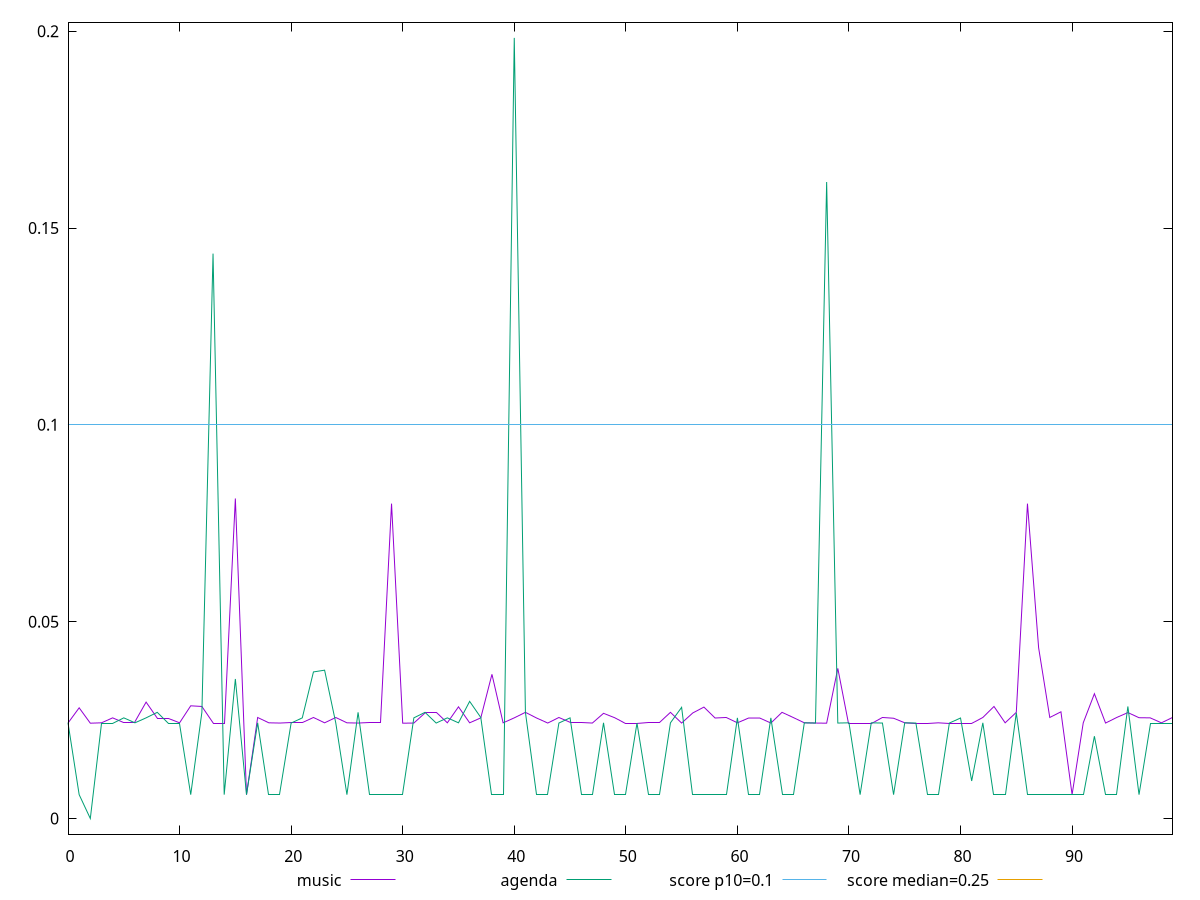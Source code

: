 reset

$music <<EOF
0 0.024251628981696235
1 0.028121257887946238
2 0.024215007887946234
3 0.024310222731696238
4 0.025569988356696237
5 0.024310222731696238
6 0.024310222731696238
7 0.029569011794196236
8 0.02547233210669624
9 0.02547233210669624
10 0.024310222731696238
11 0.02863151179419624
12 0.028463054762946232
13 0.024251628981696235
14 0.024251628981696235
15 0.08130050288306344
16 0.006063152419196235
17 0.025665203200446237
18 0.024310222731696238
19 0.024251628981696235
20 0.024310222731696238
21 0.024310222731696238
22 0.025665203200446237
23 0.024310222731696238
24 0.025665203200446237
25 0.024310222731696238
26 0.024251628981696235
27 0.024310222731696238
28 0.024310222731696238
29 0.07998214350806344
30 0.024215007887946234
31 0.024251628981696235
32 0.026973796950446237
33 0.026973796950446237
34 0.024310222731696238
35 0.028375164137946236
36 0.024310222731696238
37 0.025569988356696237
38 0.036636882887946226
39 0.024310222731696238
40 0.025569988356696237
41 0.026973796950446237
42 0.025530925856696238
43 0.024251628981696235
44 0.025665203200446237
45 0.024310222731696238
46 0.024310222731696238
47 0.024251628981696235
48 0.02671989070044624
49 0.025604168044196237
50 0.024251628981696235
51 0.024251628981696235
52 0.024310222731696238
53 0.024310222731696238
54 0.026973796950446237
55 0.024251628981696235
56 0.026815105544196235
57 0.028304363356696238
58 0.025530925856696238
59 0.025665203200446237
60 0.024310222731696238
61 0.025521160231696236
62 0.025530925856696238
63 0.024251628981696235
64 0.026973796950446237
65 0.025665203200446237
66 0.024310222731696238
67 0.024251628981696235
68 0.024215007887946234
69 0.038143067783779565
70 0.024251628981696235
71 0.024251628981696235
72 0.024251628981696235
73 0.025665203200446237
74 0.02547233210669624
75 0.024310222731696238
76 0.024251628981696235
77 0.024251628981696235
78 0.024310222731696238
79 0.024251628981696235
80 0.024251628981696235
81 0.024251628981696235
82 0.025665203200446237
83 0.028463054762946232
84 0.024310222731696238
85 0.026973796950446237
86 0.07998214350806344
87 0.04338492976294624
88 0.025665203200446237
89 0.027105632887946235
90 0.006063152419196235
91 0.024310222731696238
92 0.031697918044196235
93 0.024251628981696235
94 0.025665203200446237
95 0.026910320387946236
96 0.025604168044196237
97 0.025569988356696237
98 0.024310222731696238
99 0.025665203200446237
EOF

$agenda <<EOF
0 0.024310222731696238
1 0.006063152419196235
2 0
3 0.024251628981696235
4 0.024251628981696235
5 0.025569988356696237
6 0.024310222731696238
7 0.025569988356696237
8 0.026973796950446237
9 0.024251628981696235
10 0.024251628981696235
11 0.006063152419196235
12 0.026973796950446237
13 0.1434961832894219
14 0.006063152419196235
15 0.035443035231696236
16 0.006063152419196235
17 0.024310222731696238
18 0.006063152419196235
19 0.006063152419196235
20 0.024251628981696235
21 0.025569988356696237
22 0.037237468825446235
23 0.037679363356696235
24 0.024310222731696238
25 0.006063152419196235
26 0.026973796950446237
27 0.006063152419196235
28 0.006063152419196235
29 0.006063152419196235
30 0.006063152419196235
31 0.025569988356696237
32 0.026973796950446237
33 0.024251628981696235
34 0.025569988356696237
35 0.024310222731696238
36 0.02975700007544623
37 0.025665203200446237
38 0.006063152419196235
39 0.006063152419196235
40 0.19828971491919622
41 0.026973796950446237
42 0.006063152419196235
43 0.006063152419196235
44 0.024251628981696235
45 0.025569988356696237
46 0.006063152419196235
47 0.006063152419196235
48 0.024310222731696238
49 0.006063152419196235
50 0.006063152419196235
51 0.024251628981696235
52 0.006063152419196235
53 0.006063152419196235
54 0.024310222731696238
55 0.028243328200446234
56 0.006063152419196235
57 0.006063152419196235
58 0.006063152419196235
59 0.006063152419196235
60 0.025569988356696237
61 0.006063152419196235
62 0.006063152419196235
63 0.025569988356696237
64 0.006063152419196235
65 0.006063152419196235
66 0.024310222731696238
67 0.024251628981696235
68 0.1616846598519219
69 0.024251628981696235
70 0.024310222731696238
71 0.006063152419196235
72 0.024310222731696238
73 0.024251628981696235
74 0.006063152419196235
75 0.024310222731696238
76 0.024251628981696235
77 0.006063152419196235
78 0.006063152419196235
79 0.024251628981696235
80 0.025530925856696238
81 0.009541105164421929
82 0.024310222731696238
83 0.006063152419196235
84 0.006063152419196235
85 0.026851726637946237
86 0.006063152419196235
87 0.006063152419196235
88 0.006063152419196235
89 0.006063152419196235
90 0.006063152419196235
91 0.006063152419196235
92 0.020910644531249998
93 0.006063152419196235
94 0.006063152419196235
95 0.028463054762946232
96 0.006063152419196235
97 0.024251628981696235
98 0.024251628981696235
99 0.024251628981696235
EOF

set key outside below
set xrange [0:99]
set yrange [-0.003965794298383924:0.20225550921758015]
set trange [-0.003965794298383924:0.20225550921758015]
set terminal svg size 640, 520 enhanced background rgb 'white'
set output "reports/report_00028_2021-02-24T12-49-42.674Z/cumulative-layout-shift/comparison/line/0_vs_1.svg"

plot $music title "music" with line, \
     $agenda title "agenda" with line, \
     0.1 title "score p10=0.1", \
     0.25 title "score median=0.25"

reset
